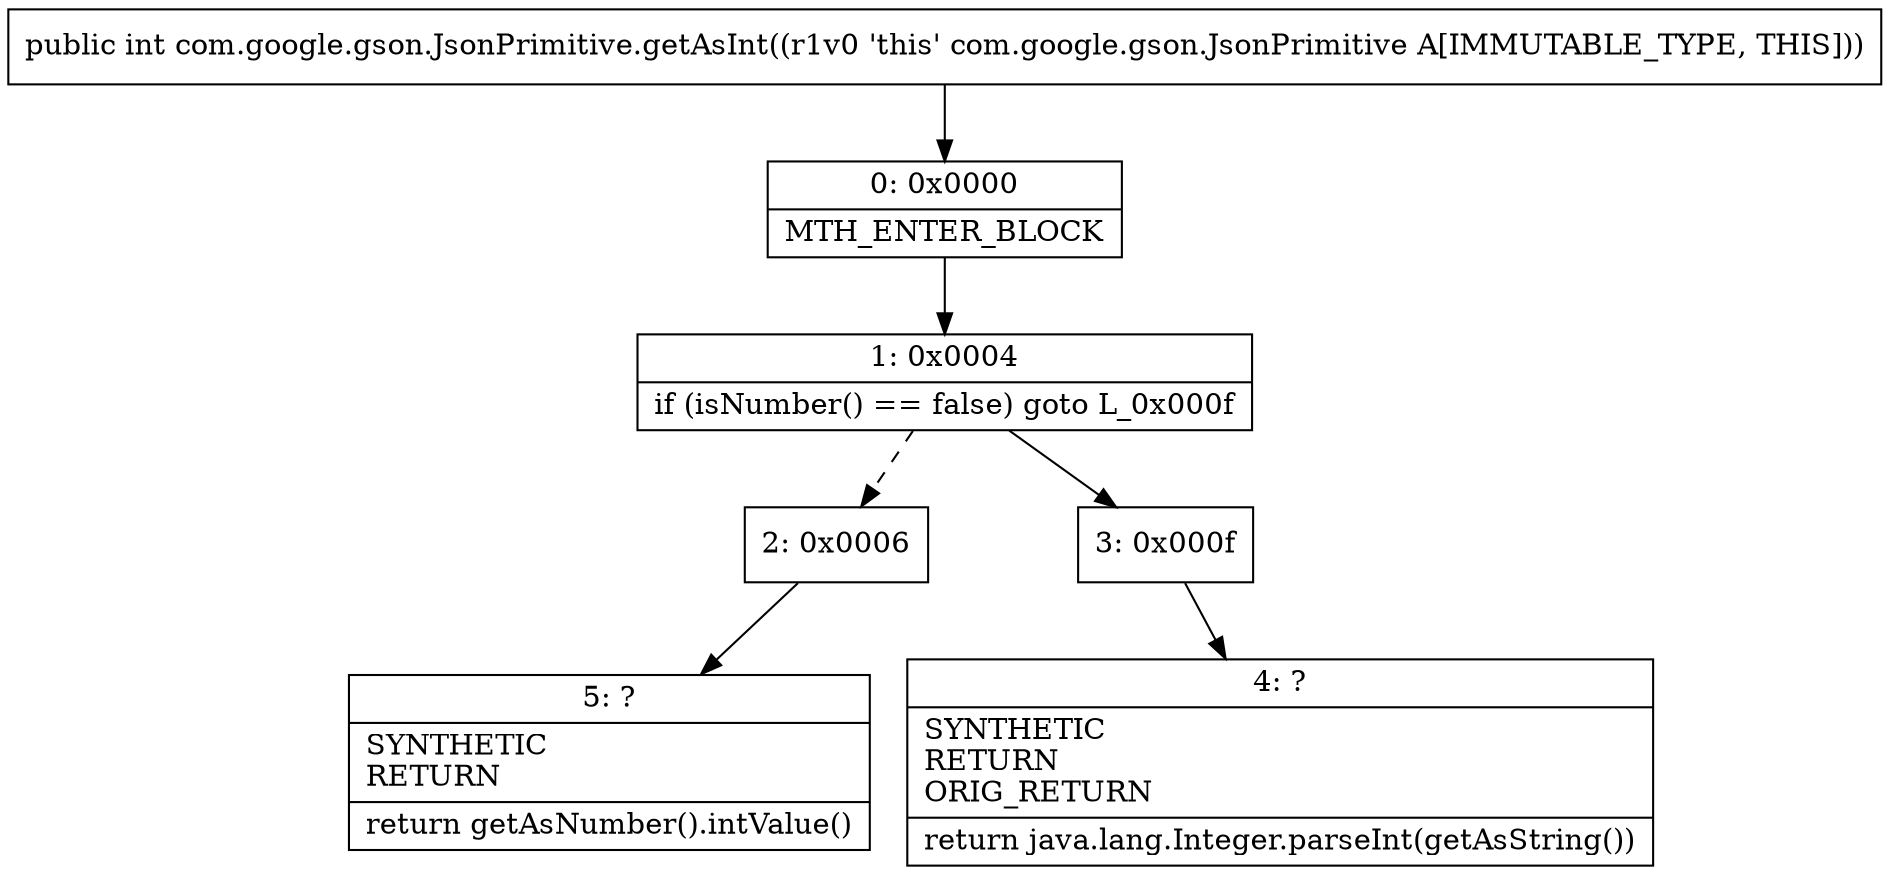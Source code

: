 digraph "CFG forcom.google.gson.JsonPrimitive.getAsInt()I" {
Node_0 [shape=record,label="{0\:\ 0x0000|MTH_ENTER_BLOCK\l}"];
Node_1 [shape=record,label="{1\:\ 0x0004|if (isNumber() == false) goto L_0x000f\l}"];
Node_2 [shape=record,label="{2\:\ 0x0006}"];
Node_3 [shape=record,label="{3\:\ 0x000f}"];
Node_4 [shape=record,label="{4\:\ ?|SYNTHETIC\lRETURN\lORIG_RETURN\l|return java.lang.Integer.parseInt(getAsString())\l}"];
Node_5 [shape=record,label="{5\:\ ?|SYNTHETIC\lRETURN\l|return getAsNumber().intValue()\l}"];
MethodNode[shape=record,label="{public int com.google.gson.JsonPrimitive.getAsInt((r1v0 'this' com.google.gson.JsonPrimitive A[IMMUTABLE_TYPE, THIS])) }"];
MethodNode -> Node_0;
Node_0 -> Node_1;
Node_1 -> Node_2[style=dashed];
Node_1 -> Node_3;
Node_2 -> Node_5;
Node_3 -> Node_4;
}

